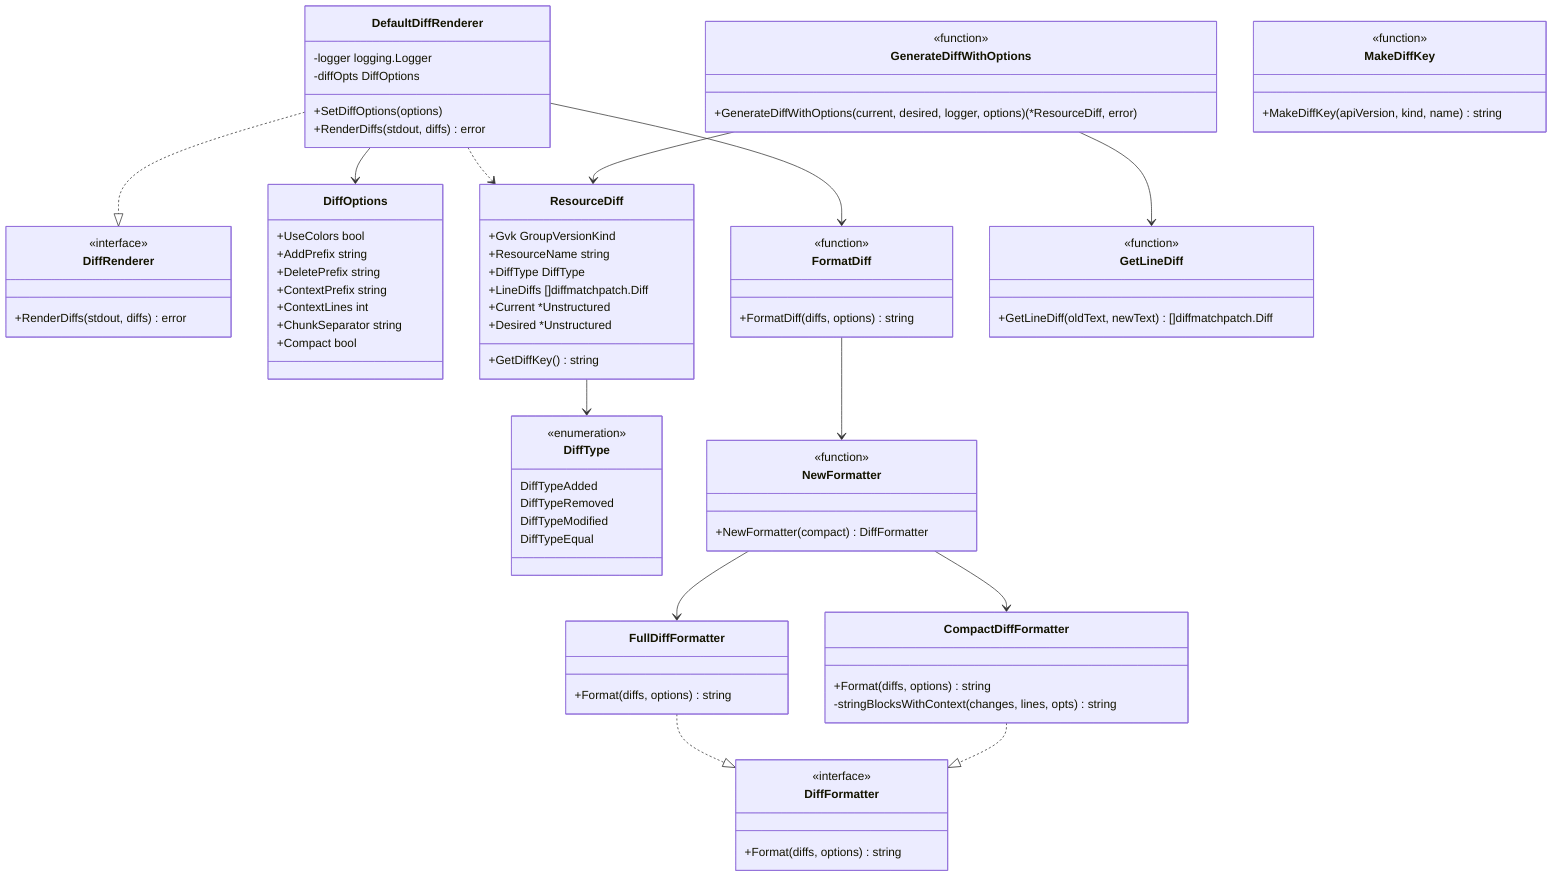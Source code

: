 classDiagram
    class DiffRenderer {
        <<interface>>
        +RenderDiffs(stdout, diffs) error
    }
    
    class DefaultDiffRenderer {
        -logger logging.Logger
        -diffOpts DiffOptions
        +SetDiffOptions(options)
        +RenderDiffs(stdout, diffs) error
    }
    
    class DiffOptions {
        +UseColors bool
        +AddPrefix string
        +DeletePrefix string
        +ContextPrefix string
        +ContextLines int
        +ChunkSeparator string
        +Compact bool
    }
    
    class DiffFormatter {
        <<interface>>
        +Format(diffs, options) string
    }
    
    class FullDiffFormatter {
        +Format(diffs, options) string
    }
    
    class CompactDiffFormatter {
        +Format(diffs, options) string
        -stringBlocksWithContext(changes, lines, opts) string
    }
    
    class ResourceDiff {
        +Gvk GroupVersionKind
        +ResourceName string
        +DiffType DiffType
        +LineDiffs []diffmatchpatch.Diff
        +Current *Unstructured
        +Desired *Unstructured
        +GetDiffKey() string
    }
    
    class DiffType {
        <<enumeration>>
        DiffTypeAdded
        DiffTypeRemoved
        DiffTypeModified
        DiffTypeEqual
    }
    
    DefaultDiffRenderer ..|> DiffRenderer
    DefaultDiffRenderer --> DiffOptions
    DefaultDiffRenderer ..> ResourceDiff
    
    FullDiffFormatter ..|> DiffFormatter
    CompactDiffFormatter ..|> DiffFormatter
    
    ResourceDiff --> DiffType
    
    %% Functions
    class GenerateDiffWithOptions {
        <<function>>
        +GenerateDiffWithOptions(current, desired, logger, options) (*ResourceDiff, error)
    }
    
    class FormatDiff {
        <<function>>
        +FormatDiff(diffs, options) string
    }
    
    class GetLineDiff {
        <<function>>
        +GetLineDiff(oldText, newText) []diffmatchpatch.Diff
    }
    
    class NewFormatter {
        <<function>>
        +NewFormatter(compact) DiffFormatter
    }
    
    class MakeDiffKey {
        <<function>>
        +MakeDiffKey(apiVersion, kind, name) string
    }
    
    FormatDiff --> NewFormatter
    NewFormatter --> FullDiffFormatter
    NewFormatter --> CompactDiffFormatter
    
    GenerateDiffWithOptions --> GetLineDiff
    GenerateDiffWithOptions --> ResourceDiff
    
    DefaultDiffRenderer --> FormatDiff
